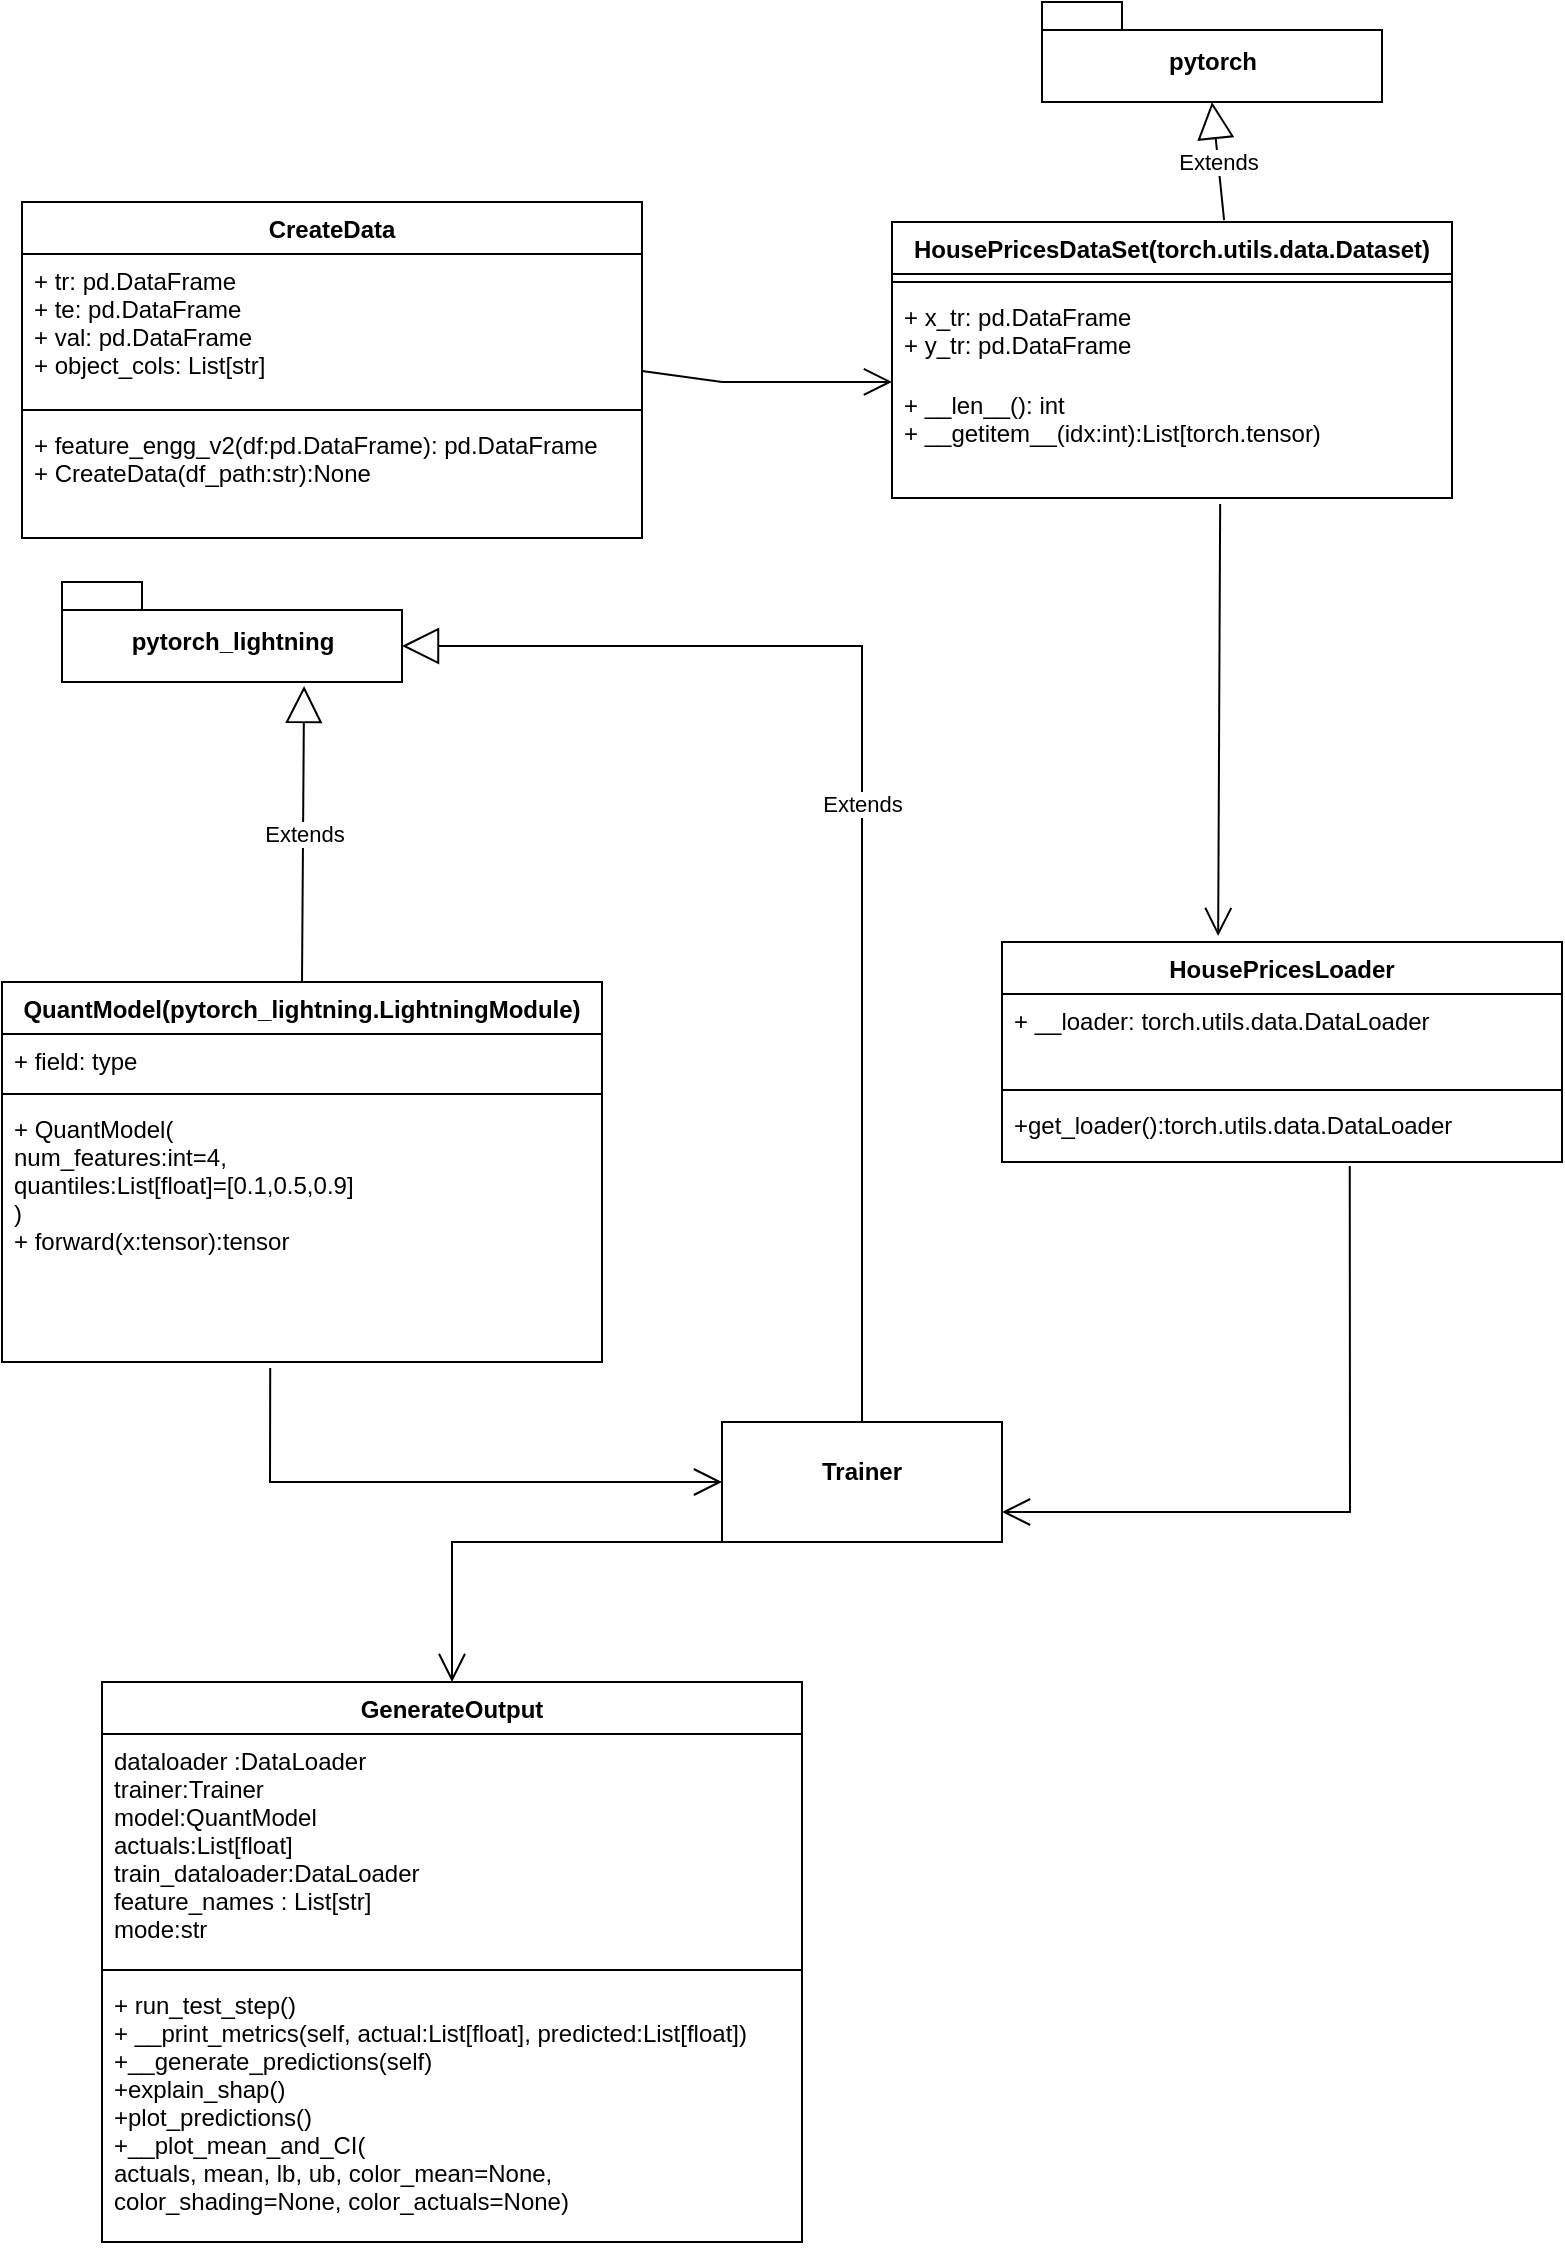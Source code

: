 <mxfile version="16.6.1" type="github"><diagram id="dZ3qhNxzmeBFUWNIOiZB" name="Page-1"><mxGraphModel dx="1014" dy="511" grid="1" gridSize="10" guides="1" tooltips="1" connect="1" arrows="1" fold="1" page="1" pageScale="1" pageWidth="827" pageHeight="1169" math="0" shadow="0"><root><mxCell id="0"/><mxCell id="1" parent="0"/><mxCell id="2N2QRhQ9Uiz0xk2JYwvb-1" value="CreateData" style="swimlane;fontStyle=1;align=center;verticalAlign=top;childLayout=stackLayout;horizontal=1;startSize=26;horizontalStack=0;resizeParent=1;resizeParentMax=0;resizeLast=0;collapsible=1;marginBottom=0;" vertex="1" parent="1"><mxGeometry x="30" y="120" width="310" height="168" as="geometry"/></mxCell><mxCell id="2N2QRhQ9Uiz0xk2JYwvb-2" value="+ tr: pd.DataFrame&#10;+ te: pd.DataFrame&#10;+ val: pd.DataFrame&#10;+ object_cols: List[str]" style="text;strokeColor=none;fillColor=none;align=left;verticalAlign=top;spacingLeft=4;spacingRight=4;overflow=hidden;rotatable=0;points=[[0,0.5],[1,0.5]];portConstraint=eastwest;" vertex="1" parent="2N2QRhQ9Uiz0xk2JYwvb-1"><mxGeometry y="26" width="310" height="74" as="geometry"/></mxCell><mxCell id="2N2QRhQ9Uiz0xk2JYwvb-3" value="" style="line;strokeWidth=1;fillColor=none;align=left;verticalAlign=middle;spacingTop=-1;spacingLeft=3;spacingRight=3;rotatable=0;labelPosition=right;points=[];portConstraint=eastwest;" vertex="1" parent="2N2QRhQ9Uiz0xk2JYwvb-1"><mxGeometry y="100" width="310" height="8" as="geometry"/></mxCell><mxCell id="2N2QRhQ9Uiz0xk2JYwvb-4" value="+ feature_engg_v2(df:pd.DataFrame): pd.DataFrame&#10;+ CreateData(df_path:str):None" style="text;strokeColor=none;fillColor=none;align=left;verticalAlign=top;spacingLeft=4;spacingRight=4;overflow=hidden;rotatable=0;points=[[0,0.5],[1,0.5]];portConstraint=eastwest;" vertex="1" parent="2N2QRhQ9Uiz0xk2JYwvb-1"><mxGeometry y="108" width="310" height="60" as="geometry"/></mxCell><mxCell id="2N2QRhQ9Uiz0xk2JYwvb-8" value="HousePricesDataSet(torch.utils.data.Dataset)" style="swimlane;fontStyle=1;align=center;verticalAlign=top;childLayout=stackLayout;horizontal=1;startSize=26;horizontalStack=0;resizeParent=1;resizeParentMax=0;resizeLast=0;collapsible=1;marginBottom=0;" vertex="1" parent="1"><mxGeometry x="465" y="130" width="280" height="138" as="geometry"/></mxCell><mxCell id="2N2QRhQ9Uiz0xk2JYwvb-10" value="" style="line;strokeWidth=1;fillColor=none;align=left;verticalAlign=middle;spacingTop=-1;spacingLeft=3;spacingRight=3;rotatable=0;labelPosition=right;points=[];portConstraint=eastwest;" vertex="1" parent="2N2QRhQ9Uiz0xk2JYwvb-8"><mxGeometry y="26" width="280" height="8" as="geometry"/></mxCell><mxCell id="2N2QRhQ9Uiz0xk2JYwvb-9" value="+ x_tr: pd.DataFrame&#10;+ y_tr: pd.DataFrame" style="text;strokeColor=none;fillColor=none;align=left;verticalAlign=top;spacingLeft=4;spacingRight=4;overflow=hidden;rotatable=0;points=[[0,0.5],[1,0.5]];portConstraint=eastwest;" vertex="1" parent="2N2QRhQ9Uiz0xk2JYwvb-8"><mxGeometry y="34" width="280" height="44" as="geometry"/></mxCell><mxCell id="2N2QRhQ9Uiz0xk2JYwvb-11" value="+ __len__(): int&#10;+ __getitem__(idx:int):List[torch.tensor)" style="text;strokeColor=none;fillColor=none;align=left;verticalAlign=top;spacingLeft=4;spacingRight=4;overflow=hidden;rotatable=0;points=[[0,0.5],[1,0.5]];portConstraint=eastwest;" vertex="1" parent="2N2QRhQ9Uiz0xk2JYwvb-8"><mxGeometry y="78" width="280" height="60" as="geometry"/></mxCell><mxCell id="2N2QRhQ9Uiz0xk2JYwvb-12" value="HousePricesLoader" style="swimlane;fontStyle=1;align=center;verticalAlign=top;childLayout=stackLayout;horizontal=1;startSize=26;horizontalStack=0;resizeParent=1;resizeParentMax=0;resizeLast=0;collapsible=1;marginBottom=0;" vertex="1" parent="1"><mxGeometry x="520" y="490" width="280" height="110" as="geometry"/></mxCell><mxCell id="2N2QRhQ9Uiz0xk2JYwvb-13" value="+ __loader: torch.utils.data.DataLoader" style="text;strokeColor=none;fillColor=none;align=left;verticalAlign=top;spacingLeft=4;spacingRight=4;overflow=hidden;rotatable=0;points=[[0,0.5],[1,0.5]];portConstraint=eastwest;" vertex="1" parent="2N2QRhQ9Uiz0xk2JYwvb-12"><mxGeometry y="26" width="280" height="44" as="geometry"/></mxCell><mxCell id="2N2QRhQ9Uiz0xk2JYwvb-14" value="" style="line;strokeWidth=1;fillColor=none;align=left;verticalAlign=middle;spacingTop=-1;spacingLeft=3;spacingRight=3;rotatable=0;labelPosition=right;points=[];portConstraint=eastwest;" vertex="1" parent="2N2QRhQ9Uiz0xk2JYwvb-12"><mxGeometry y="70" width="280" height="8" as="geometry"/></mxCell><mxCell id="2N2QRhQ9Uiz0xk2JYwvb-15" value="+get_loader():torch.utils.data.DataLoader" style="text;strokeColor=none;fillColor=none;align=left;verticalAlign=top;spacingLeft=4;spacingRight=4;overflow=hidden;rotatable=0;points=[[0,0.5],[1,0.5]];portConstraint=eastwest;" vertex="1" parent="2N2QRhQ9Uiz0xk2JYwvb-12"><mxGeometry y="78" width="280" height="32" as="geometry"/></mxCell><mxCell id="2N2QRhQ9Uiz0xk2JYwvb-16" value="GenerateOutput" style="swimlane;fontStyle=1;align=center;verticalAlign=top;childLayout=stackLayout;horizontal=1;startSize=26;horizontalStack=0;resizeParent=1;resizeParentMax=0;resizeLast=0;collapsible=1;marginBottom=0;" vertex="1" parent="1"><mxGeometry x="70" y="860" width="350" height="280" as="geometry"/></mxCell><mxCell id="2N2QRhQ9Uiz0xk2JYwvb-17" value="dataloader :DataLoader&#10;        trainer:Trainer&#10;        model:QuantModel&#10;        actuals:List[float]&#10;        train_dataloader:DataLoader&#10;        feature_names : List[str] &#10;        mode:str" style="text;strokeColor=none;fillColor=none;align=left;verticalAlign=top;spacingLeft=4;spacingRight=4;overflow=hidden;rotatable=0;points=[[0,0.5],[1,0.5]];portConstraint=eastwest;" vertex="1" parent="2N2QRhQ9Uiz0xk2JYwvb-16"><mxGeometry y="26" width="350" height="114" as="geometry"/></mxCell><mxCell id="2N2QRhQ9Uiz0xk2JYwvb-18" value="" style="line;strokeWidth=1;fillColor=none;align=left;verticalAlign=middle;spacingTop=-1;spacingLeft=3;spacingRight=3;rotatable=0;labelPosition=right;points=[];portConstraint=eastwest;" vertex="1" parent="2N2QRhQ9Uiz0xk2JYwvb-16"><mxGeometry y="140" width="350" height="8" as="geometry"/></mxCell><mxCell id="2N2QRhQ9Uiz0xk2JYwvb-19" value="+ run_test_step()&#10;+ __print_metrics(self, actual:List[float], predicted:List[float])&#10;+__generate_predictions(self)&#10;+explain_shap()&#10;+plot_predictions()&#10;+__plot_mean_and_CI(&#10;        actuals, mean, lb, ub, color_mean=None, &#10;        color_shading=None, color_actuals=None)&#10;&#10;" style="text;strokeColor=none;fillColor=none;align=left;verticalAlign=top;spacingLeft=4;spacingRight=4;overflow=hidden;rotatable=0;points=[[0,0.5],[1,0.5]];portConstraint=eastwest;" vertex="1" parent="2N2QRhQ9Uiz0xk2JYwvb-16"><mxGeometry y="148" width="350" height="132" as="geometry"/></mxCell><mxCell id="2N2QRhQ9Uiz0xk2JYwvb-22" value="pytorch_lightning" style="shape=folder;fontStyle=1;spacingTop=10;tabWidth=40;tabHeight=14;tabPosition=left;html=1;" vertex="1" parent="1"><mxGeometry x="50" y="310" width="170" height="50" as="geometry"/></mxCell><mxCell id="2N2QRhQ9Uiz0xk2JYwvb-23" value="pytorch" style="shape=folder;fontStyle=1;spacingTop=10;tabWidth=40;tabHeight=14;tabPosition=left;html=1;" vertex="1" parent="1"><mxGeometry x="540" y="20" width="170" height="50" as="geometry"/></mxCell><mxCell id="2N2QRhQ9Uiz0xk2JYwvb-25" value="QuantModel(pytorch_lightning.LightningModule)" style="swimlane;fontStyle=1;align=center;verticalAlign=top;childLayout=stackLayout;horizontal=1;startSize=26;horizontalStack=0;resizeParent=1;resizeParentMax=0;resizeLast=0;collapsible=1;marginBottom=0;" vertex="1" parent="1"><mxGeometry x="20" y="510" width="300" height="190" as="geometry"/></mxCell><mxCell id="2N2QRhQ9Uiz0xk2JYwvb-26" value="+ field: type" style="text;strokeColor=none;fillColor=none;align=left;verticalAlign=top;spacingLeft=4;spacingRight=4;overflow=hidden;rotatable=0;points=[[0,0.5],[1,0.5]];portConstraint=eastwest;" vertex="1" parent="2N2QRhQ9Uiz0xk2JYwvb-25"><mxGeometry y="26" width="300" height="26" as="geometry"/></mxCell><mxCell id="2N2QRhQ9Uiz0xk2JYwvb-27" value="" style="line;strokeWidth=1;fillColor=none;align=left;verticalAlign=middle;spacingTop=-1;spacingLeft=3;spacingRight=3;rotatable=0;labelPosition=right;points=[];portConstraint=eastwest;" vertex="1" parent="2N2QRhQ9Uiz0xk2JYwvb-25"><mxGeometry y="52" width="300" height="8" as="geometry"/></mxCell><mxCell id="2N2QRhQ9Uiz0xk2JYwvb-28" value="+ QuantModel(&#10;num_features:int=4, &#10;quantiles:List[float]=[0.1,0.5,0.9]&#10;)&#10;+ forward(x:tensor):tensor" style="text;strokeColor=none;fillColor=none;align=left;verticalAlign=top;spacingLeft=4;spacingRight=4;overflow=hidden;rotatable=0;points=[[0,0.5],[1,0.5]];portConstraint=eastwest;" vertex="1" parent="2N2QRhQ9Uiz0xk2JYwvb-25"><mxGeometry y="60" width="300" height="130" as="geometry"/></mxCell><mxCell id="2N2QRhQ9Uiz0xk2JYwvb-30" value="Extends" style="endArrow=block;endSize=16;endFill=0;html=1;rounded=0;exitX=0.5;exitY=0;exitDx=0;exitDy=0;entryX=0.712;entryY=1.04;entryDx=0;entryDy=0;entryPerimeter=0;" edge="1" parent="1" source="2N2QRhQ9Uiz0xk2JYwvb-25" target="2N2QRhQ9Uiz0xk2JYwvb-22"><mxGeometry width="160" relative="1" as="geometry"><mxPoint x="390" y="460" as="sourcePoint"/><mxPoint x="550" y="460" as="targetPoint"/><Array as="points"/></mxGeometry></mxCell><mxCell id="2N2QRhQ9Uiz0xk2JYwvb-31" value="Extends" style="endArrow=block;endSize=16;endFill=0;html=1;rounded=0;exitX=0.593;exitY=-0.007;exitDx=0;exitDy=0;entryX=0.5;entryY=1;entryDx=0;entryDy=0;entryPerimeter=0;exitPerimeter=0;" edge="1" parent="1" source="2N2QRhQ9Uiz0xk2JYwvb-8" target="2N2QRhQ9Uiz0xk2JYwvb-23"><mxGeometry width="160" relative="1" as="geometry"><mxPoint x="660" y="270.5" as="sourcePoint"/><mxPoint x="625" y="185.5" as="targetPoint"/><Array as="points"/></mxGeometry></mxCell><mxCell id="2N2QRhQ9Uiz0xk2JYwvb-34" value="" style="endArrow=open;endFill=1;endSize=12;html=1;rounded=0;entryX=0;entryY=0.033;entryDx=0;entryDy=0;entryPerimeter=0;" edge="1" parent="1"><mxGeometry width="160" relative="1" as="geometry"><mxPoint x="340" y="204.462" as="sourcePoint"/><mxPoint x="465" y="209.98" as="targetPoint"/><Array as="points"><mxPoint x="380" y="210"/></Array></mxGeometry></mxCell><mxCell id="2N2QRhQ9Uiz0xk2JYwvb-35" value="" style="endArrow=open;endFill=1;endSize=12;html=1;rounded=0;entryX=0.386;entryY=-0.027;entryDx=0;entryDy=0;entryPerimeter=0;exitX=0.586;exitY=1.05;exitDx=0;exitDy=0;exitPerimeter=0;" edge="1" parent="1" source="2N2QRhQ9Uiz0xk2JYwvb-11" target="2N2QRhQ9Uiz0xk2JYwvb-12"><mxGeometry width="160" relative="1" as="geometry"><mxPoint x="350" y="214.462" as="sourcePoint"/><mxPoint x="475" y="219.98" as="targetPoint"/><Array as="points"/></mxGeometry></mxCell><mxCell id="2N2QRhQ9Uiz0xk2JYwvb-36" value="&lt;p style=&quot;margin: 0px ; margin-top: 4px ; text-align: center&quot;&gt;&lt;br&gt;&lt;b&gt;Trainer&lt;/b&gt;&lt;/p&gt;" style="verticalAlign=top;align=left;overflow=fill;fontSize=12;fontFamily=Helvetica;html=1;" vertex="1" parent="1"><mxGeometry x="380" y="730" width="140" height="60" as="geometry"/></mxCell><mxCell id="2N2QRhQ9Uiz0xk2JYwvb-37" value="Extends" style="endArrow=block;endSize=16;endFill=0;html=1;rounded=0;exitX=0.5;exitY=0;exitDx=0;exitDy=0;entryX=0;entryY=0;entryDx=170;entryDy=32;entryPerimeter=0;" edge="1" parent="1" source="2N2QRhQ9Uiz0xk2JYwvb-36" target="2N2QRhQ9Uiz0xk2JYwvb-22"><mxGeometry width="160" relative="1" as="geometry"><mxPoint x="180" y="520" as="sourcePoint"/><mxPoint x="145" y="370" as="targetPoint"/><Array as="points"><mxPoint x="450" y="342"/></Array></mxGeometry></mxCell><mxCell id="2N2QRhQ9Uiz0xk2JYwvb-39" value="" style="endArrow=open;endFill=1;endSize=12;html=1;rounded=0;entryX=0;entryY=0.5;entryDx=0;entryDy=0;exitX=0.447;exitY=1.023;exitDx=0;exitDy=0;exitPerimeter=0;" edge="1" parent="1" source="2N2QRhQ9Uiz0xk2JYwvb-28" target="2N2QRhQ9Uiz0xk2JYwvb-36"><mxGeometry width="160" relative="1" as="geometry"><mxPoint x="639.08" y="281" as="sourcePoint"/><mxPoint x="638.08" y="497.03" as="targetPoint"/><Array as="points"><mxPoint x="154" y="760"/></Array></mxGeometry></mxCell><mxCell id="2N2QRhQ9Uiz0xk2JYwvb-40" value="" style="endArrow=open;endFill=1;endSize=12;html=1;rounded=0;entryX=1;entryY=0.75;entryDx=0;entryDy=0;exitX=0.621;exitY=1.063;exitDx=0;exitDy=0;exitPerimeter=0;" edge="1" parent="1" source="2N2QRhQ9Uiz0xk2JYwvb-15" target="2N2QRhQ9Uiz0xk2JYwvb-36"><mxGeometry width="160" relative="1" as="geometry"><mxPoint x="164.1" y="712.99" as="sourcePoint"/><mxPoint x="390" y="770" as="targetPoint"/><Array as="points"><mxPoint x="694" y="775"/></Array></mxGeometry></mxCell><mxCell id="2N2QRhQ9Uiz0xk2JYwvb-41" value="" style="endArrow=open;endFill=1;endSize=12;html=1;rounded=0;entryX=0.5;entryY=0;entryDx=0;entryDy=0;exitX=0.5;exitY=1;exitDx=0;exitDy=0;" edge="1" parent="1" source="2N2QRhQ9Uiz0xk2JYwvb-36" target="2N2QRhQ9Uiz0xk2JYwvb-16"><mxGeometry width="160" relative="1" as="geometry"><mxPoint x="174.1" y="722.99" as="sourcePoint"/><mxPoint x="400" y="780" as="targetPoint"/><Array as="points"><mxPoint x="245" y="790"/></Array></mxGeometry></mxCell></root></mxGraphModel></diagram></mxfile>